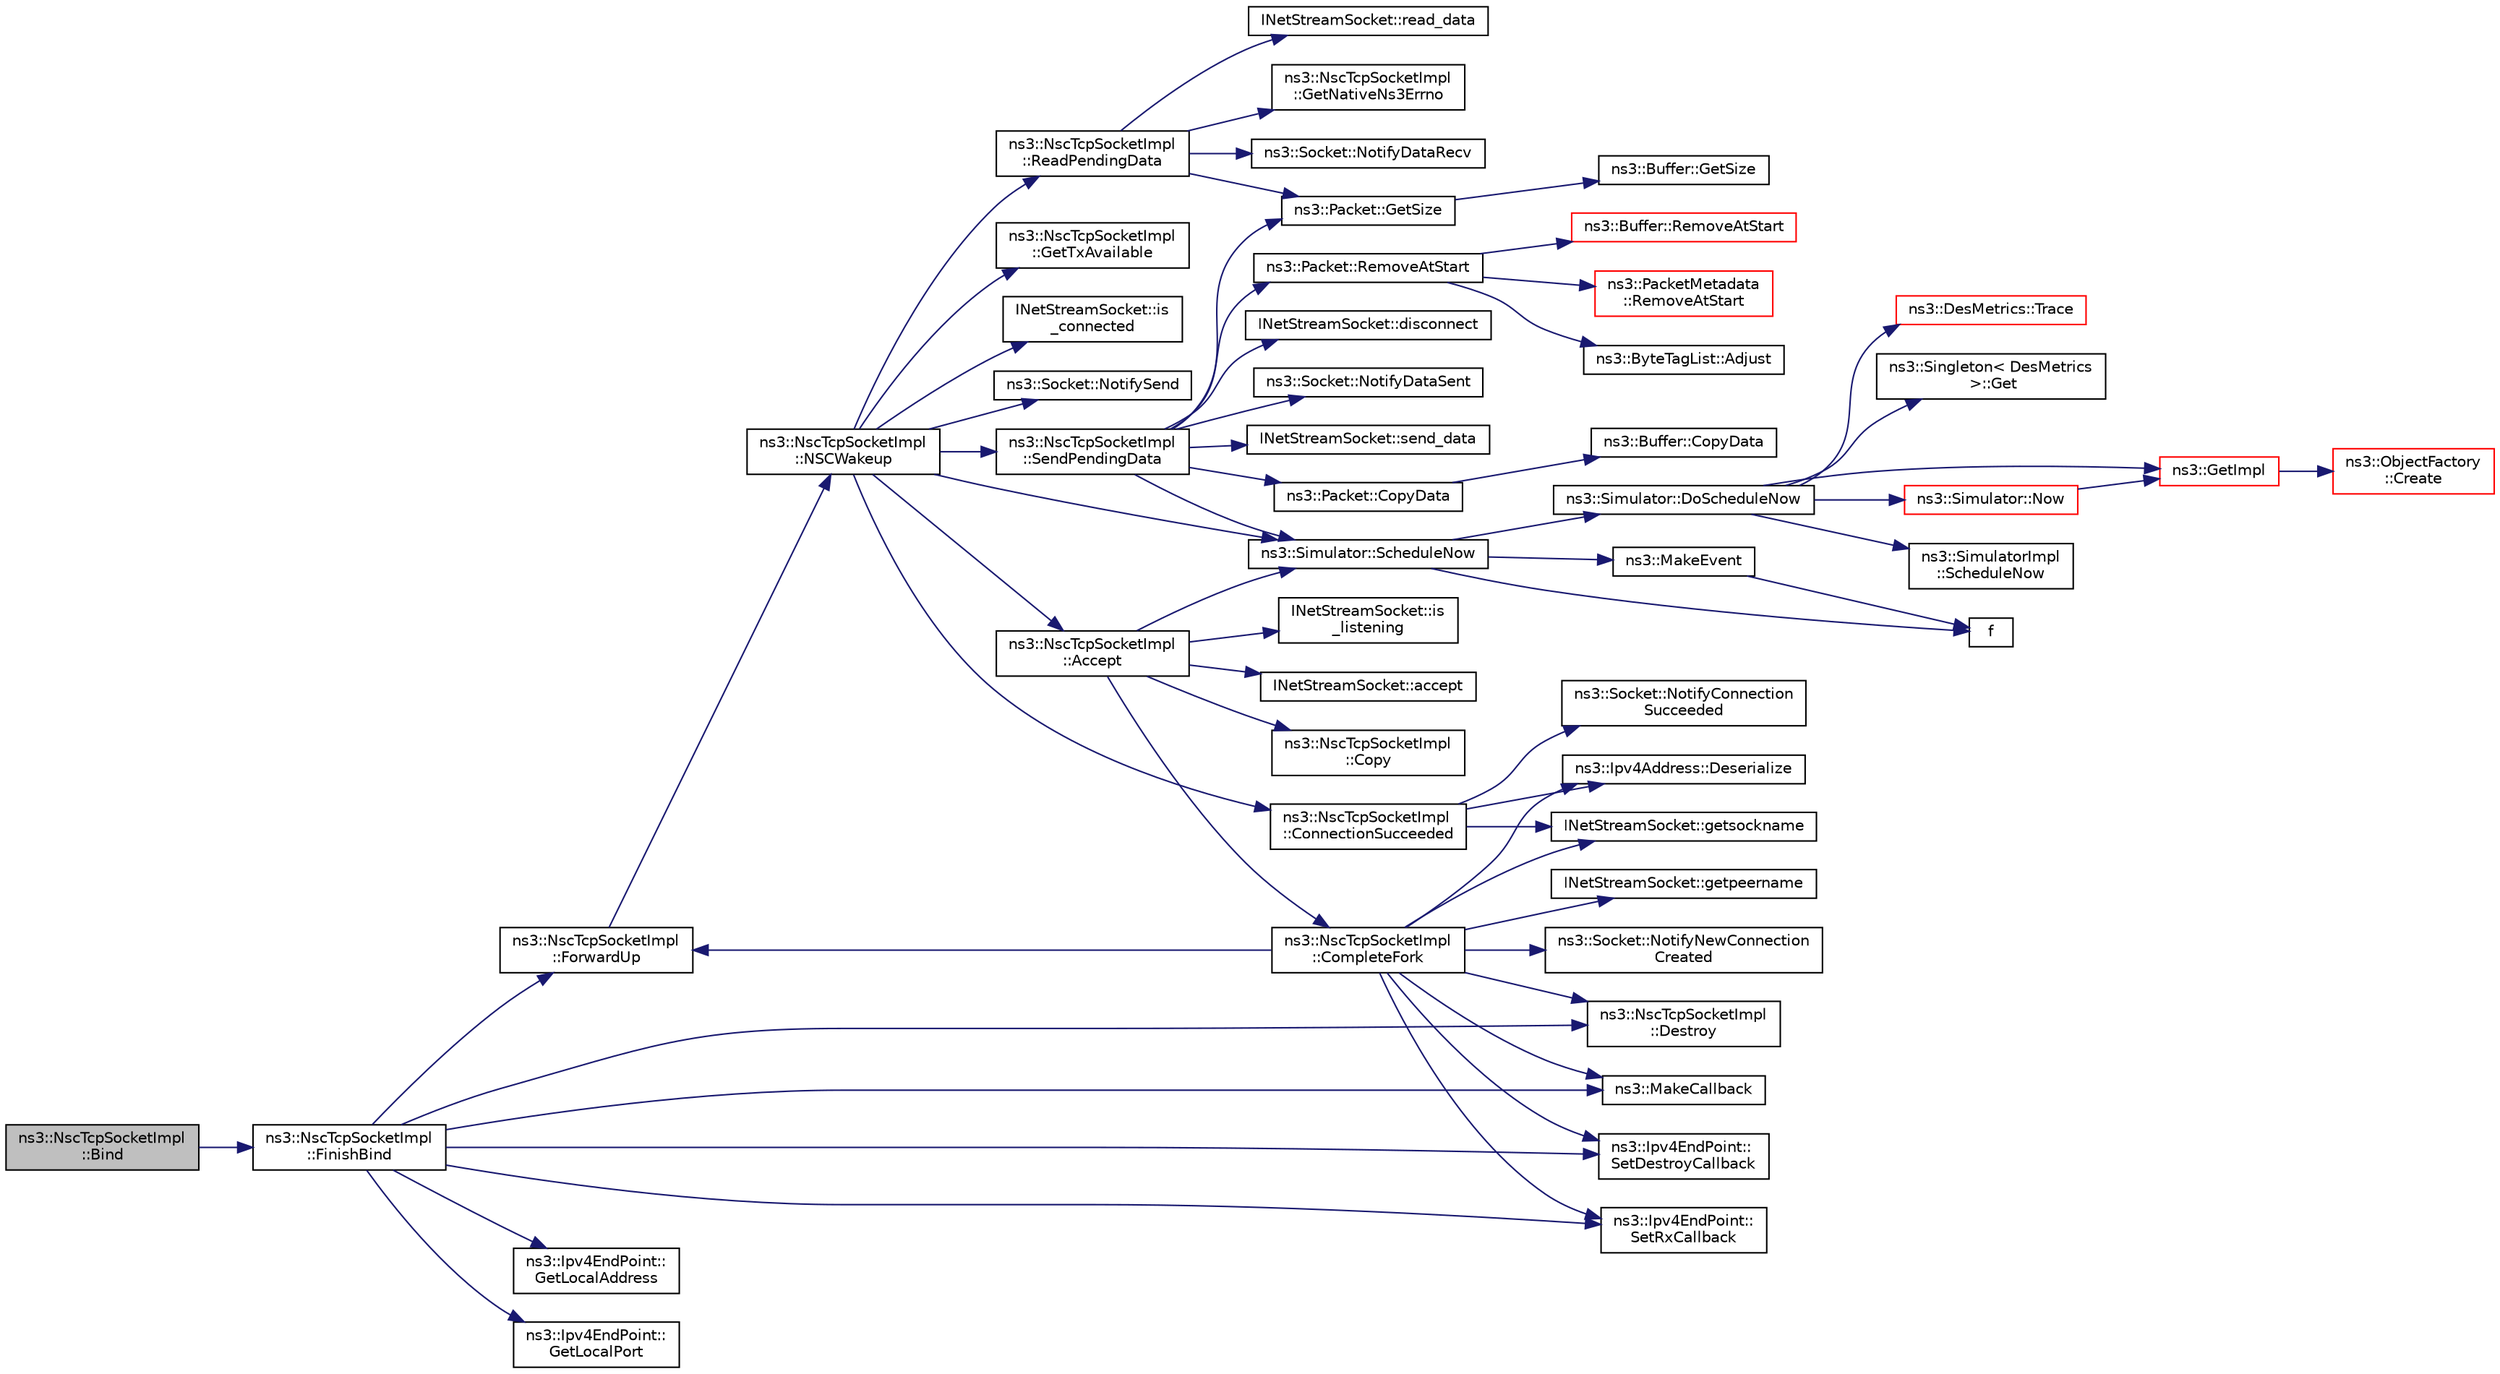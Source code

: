 digraph "ns3::NscTcpSocketImpl::Bind"
{
 // LATEX_PDF_SIZE
  edge [fontname="Helvetica",fontsize="10",labelfontname="Helvetica",labelfontsize="10"];
  node [fontname="Helvetica",fontsize="10",shape=record];
  rankdir="LR";
  Node1 [label="ns3::NscTcpSocketImpl\l::Bind",height=0.2,width=0.4,color="black", fillcolor="grey75", style="filled", fontcolor="black",tooltip="Allocate a local IPv4 endpoint for this socket."];
  Node1 -> Node2 [color="midnightblue",fontsize="10",style="solid",fontname="Helvetica"];
  Node2 [label="ns3::NscTcpSocketImpl\l::FinishBind",height=0.2,width=0.4,color="black", fillcolor="white", style="filled",URL="$classns3_1_1_nsc_tcp_socket_impl.html#af1e9f25dc27096602fff1b0f6924d9f7",tooltip="Finish the binding process."];
  Node2 -> Node3 [color="midnightblue",fontsize="10",style="solid",fontname="Helvetica"];
  Node3 [label="ns3::NscTcpSocketImpl\l::Destroy",height=0.2,width=0.4,color="black", fillcolor="white", style="filled",URL="$classns3_1_1_nsc_tcp_socket_impl.html#a36f5dcb0dce0300d367db5f0237f06b5",tooltip="Kill this socket by zeroing its attributes (IPv4)"];
  Node2 -> Node4 [color="midnightblue",fontsize="10",style="solid",fontname="Helvetica"];
  Node4 [label="ns3::NscTcpSocketImpl\l::ForwardUp",height=0.2,width=0.4,color="black", fillcolor="white", style="filled",URL="$classns3_1_1_nsc_tcp_socket_impl.html#a39838d4cdb10b8ff73d7afdbcdc96b8b",tooltip="Called by the L3 protocol when it received a packet to pass on to TCP."];
  Node4 -> Node5 [color="midnightblue",fontsize="10",style="solid",fontname="Helvetica"];
  Node5 [label="ns3::NscTcpSocketImpl\l::NSCWakeup",height=0.2,width=0.4,color="black", fillcolor="white", style="filled",URL="$classns3_1_1_nsc_tcp_socket_impl.html#aa5ec88a8104a8bae88dcb38cf32d5979",tooltip="Called by NscTcpSocketImpl::ForwardUp()"];
  Node5 -> Node6 [color="midnightblue",fontsize="10",style="solid",fontname="Helvetica"];
  Node6 [label="ns3::NscTcpSocketImpl\l::Accept",height=0.2,width=0.4,color="black", fillcolor="white", style="filled",URL="$classns3_1_1_nsc_tcp_socket_impl.html#a95aacc7321726467d1b0daaf6bbdd986",tooltip="Accept an incoming connection."];
  Node6 -> Node7 [color="midnightblue",fontsize="10",style="solid",fontname="Helvetica"];
  Node7 [label="INetStreamSocket::accept",height=0.2,width=0.4,color="black", fillcolor="white", style="filled",URL="$struct_i_net_stream_socket.html#af2bd0b33de3a8a30f539eda297786188",tooltip="Accept an incoming connection."];
  Node6 -> Node8 [color="midnightblue",fontsize="10",style="solid",fontname="Helvetica"];
  Node8 [label="ns3::NscTcpSocketImpl\l::CompleteFork",height=0.2,width=0.4,color="black", fillcolor="white", style="filled",URL="$classns3_1_1_nsc_tcp_socket_impl.html#a97c12e4b7625d21acce2bee3abfd87c4",tooltip="Complete the Fork operations (after a connection has been accepted)"];
  Node8 -> Node9 [color="midnightblue",fontsize="10",style="solid",fontname="Helvetica"];
  Node9 [label="ns3::Ipv4Address::Deserialize",height=0.2,width=0.4,color="black", fillcolor="white", style="filled",URL="$classns3_1_1_ipv4_address.html#ac6e205258d95465ce51c148e51590760",tooltip=" "];
  Node8 -> Node3 [color="midnightblue",fontsize="10",style="solid",fontname="Helvetica"];
  Node8 -> Node4 [color="midnightblue",fontsize="10",style="solid",fontname="Helvetica"];
  Node8 -> Node10 [color="midnightblue",fontsize="10",style="solid",fontname="Helvetica"];
  Node10 [label="INetStreamSocket::getpeername",height=0.2,width=0.4,color="black", fillcolor="white", style="filled",URL="$struct_i_net_stream_socket.html#aa24057febafbd91c96504e108ae7fabf",tooltip="Get the peer name."];
  Node8 -> Node11 [color="midnightblue",fontsize="10",style="solid",fontname="Helvetica"];
  Node11 [label="INetStreamSocket::getsockname",height=0.2,width=0.4,color="black", fillcolor="white", style="filled",URL="$struct_i_net_stream_socket.html#a3f72a54af5a17e8110e1e26b4d99f7a7",tooltip="Get the socket local name."];
  Node8 -> Node12 [color="midnightblue",fontsize="10",style="solid",fontname="Helvetica"];
  Node12 [label="ns3::MakeCallback",height=0.2,width=0.4,color="black", fillcolor="white", style="filled",URL="$namespacens3.html#af1dde3c04374147fca0cfe3b0766d664",tooltip="Build Callbacks for class method members which take varying numbers of arguments and potentially retu..."];
  Node8 -> Node13 [color="midnightblue",fontsize="10",style="solid",fontname="Helvetica"];
  Node13 [label="ns3::Socket::NotifyNewConnection\lCreated",height=0.2,width=0.4,color="black", fillcolor="white", style="filled",URL="$classns3_1_1_socket.html#a38c6f13f6c475afa2eadc1cf1a54a0e7",tooltip="Notify through the callback (if set) that a new connection has been created."];
  Node8 -> Node14 [color="midnightblue",fontsize="10",style="solid",fontname="Helvetica"];
  Node14 [label="ns3::Ipv4EndPoint::\lSetDestroyCallback",height=0.2,width=0.4,color="black", fillcolor="white", style="filled",URL="$classns3_1_1_ipv4_end_point.html#a19ec16d98c501d3684e6549d7296ea0a",tooltip="Set the default destroy callback."];
  Node8 -> Node15 [color="midnightblue",fontsize="10",style="solid",fontname="Helvetica"];
  Node15 [label="ns3::Ipv4EndPoint::\lSetRxCallback",height=0.2,width=0.4,color="black", fillcolor="white", style="filled",URL="$classns3_1_1_ipv4_end_point.html#abf5a10aadc249f2ce275cad9bb26322d",tooltip="Set the reception callback."];
  Node6 -> Node16 [color="midnightblue",fontsize="10",style="solid",fontname="Helvetica"];
  Node16 [label="ns3::NscTcpSocketImpl\l::Copy",height=0.2,width=0.4,color="black", fillcolor="white", style="filled",URL="$classns3_1_1_nsc_tcp_socket_impl.html#a4a6a5f3eef17264ef8529a46a8be72aa",tooltip="Copy self."];
  Node6 -> Node17 [color="midnightblue",fontsize="10",style="solid",fontname="Helvetica"];
  Node17 [label="INetStreamSocket::is\l_listening",height=0.2,width=0.4,color="black", fillcolor="white", style="filled",URL="$struct_i_net_stream_socket.html#a26fa9760ab071598a8b1b4da9e852b09",tooltip="Check the listening state."];
  Node6 -> Node18 [color="midnightblue",fontsize="10",style="solid",fontname="Helvetica"];
  Node18 [label="ns3::Simulator::ScheduleNow",height=0.2,width=0.4,color="black", fillcolor="white", style="filled",URL="$classns3_1_1_simulator.html#ab8a8b58feaa12f531175df5fd355c362",tooltip="Schedule an event to expire Now."];
  Node18 -> Node19 [color="midnightblue",fontsize="10",style="solid",fontname="Helvetica"];
  Node19 [label="ns3::Simulator::DoScheduleNow",height=0.2,width=0.4,color="black", fillcolor="white", style="filled",URL="$classns3_1_1_simulator.html#a9377ee62d67f7923318c4313a3b285f8",tooltip="Implementation of the various ScheduleNow methods."];
  Node19 -> Node20 [color="midnightblue",fontsize="10",style="solid",fontname="Helvetica"];
  Node20 [label="ns3::Singleton\< DesMetrics\l \>::Get",height=0.2,width=0.4,color="black", fillcolor="white", style="filled",URL="$classns3_1_1_singleton.html#a80a2cd3c25a27ea72add7a9f7a141ffa",tooltip="Get a pointer to the singleton instance."];
  Node19 -> Node21 [color="midnightblue",fontsize="10",style="solid",fontname="Helvetica"];
  Node21 [label="ns3::GetImpl",height=0.2,width=0.4,color="red", fillcolor="white", style="filled",URL="$group__simulator.html#ga42eb4eddad41528d4d99794a3dae3fd0",tooltip="Get the SimulatorImpl singleton."];
  Node21 -> Node22 [color="midnightblue",fontsize="10",style="solid",fontname="Helvetica"];
  Node22 [label="ns3::ObjectFactory\l::Create",height=0.2,width=0.4,color="red", fillcolor="white", style="filled",URL="$classns3_1_1_object_factory.html#a52eda277f4aaab54266134ba48102ad7",tooltip="Create an Object instance of the configured TypeId."];
  Node19 -> Node57 [color="midnightblue",fontsize="10",style="solid",fontname="Helvetica"];
  Node57 [label="ns3::Simulator::Now",height=0.2,width=0.4,color="red", fillcolor="white", style="filled",URL="$classns3_1_1_simulator.html#ac3178fa975b419f7875e7105be122800",tooltip="Return the current simulation virtual time."];
  Node57 -> Node21 [color="midnightblue",fontsize="10",style="solid",fontname="Helvetica"];
  Node19 -> Node71 [color="midnightblue",fontsize="10",style="solid",fontname="Helvetica"];
  Node71 [label="ns3::SimulatorImpl\l::ScheduleNow",height=0.2,width=0.4,color="black", fillcolor="white", style="filled",URL="$classns3_1_1_simulator_impl.html#a9889e663af5245c5624c35611a9db948",tooltip="Schedule an event to run at the current virtual time."];
  Node19 -> Node72 [color="midnightblue",fontsize="10",style="solid",fontname="Helvetica"];
  Node72 [label="ns3::DesMetrics::Trace",height=0.2,width=0.4,color="red", fillcolor="white", style="filled",URL="$classns3_1_1_des_metrics.html#ab7c6c097412d0398affbc9f8d2643160",tooltip="Trace an event to self at the time it is scheduled."];
  Node18 -> Node79 [color="midnightblue",fontsize="10",style="solid",fontname="Helvetica"];
  Node79 [label="f",height=0.2,width=0.4,color="black", fillcolor="white", style="filled",URL="$80211b_8c.html#ae7ffc1a8f84fa47a0812b2f2b9627132",tooltip=" "];
  Node18 -> Node80 [color="midnightblue",fontsize="10",style="solid",fontname="Helvetica"];
  Node80 [label="ns3::MakeEvent",height=0.2,width=0.4,color="black", fillcolor="white", style="filled",URL="$group__makeeventfnptr.html#ga289a28a2497c18a9bd299e5e2014094b",tooltip="Make an EventImpl from a function pointer taking varying numbers of arguments."];
  Node80 -> Node79 [color="midnightblue",fontsize="10",style="solid",fontname="Helvetica"];
  Node5 -> Node81 [color="midnightblue",fontsize="10",style="solid",fontname="Helvetica"];
  Node81 [label="ns3::NscTcpSocketImpl\l::ConnectionSucceeded",height=0.2,width=0.4,color="black", fillcolor="white", style="filled",URL="$classns3_1_1_nsc_tcp_socket_impl.html#afaf5ba2a200f60f9cc8a31468ad04084",tooltip="Called when a connection is in Established state."];
  Node81 -> Node9 [color="midnightblue",fontsize="10",style="solid",fontname="Helvetica"];
  Node81 -> Node11 [color="midnightblue",fontsize="10",style="solid",fontname="Helvetica"];
  Node81 -> Node82 [color="midnightblue",fontsize="10",style="solid",fontname="Helvetica"];
  Node82 [label="ns3::Socket::NotifyConnection\lSucceeded",height=0.2,width=0.4,color="black", fillcolor="white", style="filled",URL="$classns3_1_1_socket.html#a2f55d195304131b356818bc74134c5a7",tooltip="Notify through the callback (if set) that the connection has been established."];
  Node5 -> Node83 [color="midnightblue",fontsize="10",style="solid",fontname="Helvetica"];
  Node83 [label="ns3::NscTcpSocketImpl\l::GetTxAvailable",height=0.2,width=0.4,color="black", fillcolor="white", style="filled",URL="$classns3_1_1_nsc_tcp_socket_impl.html#a5c95e1b6282dcae544e9b399c7692c91",tooltip="Returns the number of bytes which can be sent in a single call to Send."];
  Node5 -> Node84 [color="midnightblue",fontsize="10",style="solid",fontname="Helvetica"];
  Node84 [label="INetStreamSocket::is\l_connected",height=0.2,width=0.4,color="black", fillcolor="white", style="filled",URL="$struct_i_net_stream_socket.html#ae12c5b0dc6d534b3fe6f185a7dc72265",tooltip="Check the connection state."];
  Node5 -> Node85 [color="midnightblue",fontsize="10",style="solid",fontname="Helvetica"];
  Node85 [label="ns3::Socket::NotifySend",height=0.2,width=0.4,color="black", fillcolor="white", style="filled",URL="$classns3_1_1_socket.html#a34cd5de5b9feeadd6ba8973b954c3d5f",tooltip="Notify through the callback (if set) that some data have been sent."];
  Node5 -> Node86 [color="midnightblue",fontsize="10",style="solid",fontname="Helvetica"];
  Node86 [label="ns3::NscTcpSocketImpl\l::ReadPendingData",height=0.2,width=0.4,color="black", fillcolor="white", style="filled",URL="$classns3_1_1_nsc_tcp_socket_impl.html#abbbd25a777c31f3df78461d299e13886",tooltip="Read all the pending data."];
  Node86 -> Node87 [color="midnightblue",fontsize="10",style="solid",fontname="Helvetica"];
  Node87 [label="ns3::NscTcpSocketImpl\l::GetNativeNs3Errno",height=0.2,width=0.4,color="black", fillcolor="white", style="filled",URL="$classns3_1_1_nsc_tcp_socket_impl.html#a8dc78fe0259d1b255d40075a4dab0ec5",tooltip="Translate between a NSC error and a ns-3 error code."];
  Node86 -> Node88 [color="midnightblue",fontsize="10",style="solid",fontname="Helvetica"];
  Node88 [label="ns3::Packet::GetSize",height=0.2,width=0.4,color="black", fillcolor="white", style="filled",URL="$classns3_1_1_packet.html#afff7cb1ff518ee6dc0d424e10a5ad6ec",tooltip="Returns the the size in bytes of the packet (including the zero-filled initial payload)."];
  Node88 -> Node89 [color="midnightblue",fontsize="10",style="solid",fontname="Helvetica"];
  Node89 [label="ns3::Buffer::GetSize",height=0.2,width=0.4,color="black", fillcolor="white", style="filled",URL="$classns3_1_1_buffer.html#a60c9172d2b102f8856c81b2126c8b209",tooltip=" "];
  Node86 -> Node90 [color="midnightblue",fontsize="10",style="solid",fontname="Helvetica"];
  Node90 [label="ns3::Socket::NotifyDataRecv",height=0.2,width=0.4,color="black", fillcolor="white", style="filled",URL="$classns3_1_1_socket.html#a91fa3046bbd0a7644381f1d2481bdfef",tooltip="Notify through the callback (if set) that some data have been received."];
  Node86 -> Node91 [color="midnightblue",fontsize="10",style="solid",fontname="Helvetica"];
  Node91 [label="INetStreamSocket::read_data",height=0.2,width=0.4,color="black", fillcolor="white", style="filled",URL="$struct_i_net_stream_socket.html#af040d53ef58b3b690e8930b7f71ec845",tooltip="Read some data."];
  Node5 -> Node18 [color="midnightblue",fontsize="10",style="solid",fontname="Helvetica"];
  Node5 -> Node92 [color="midnightblue",fontsize="10",style="solid",fontname="Helvetica"];
  Node92 [label="ns3::NscTcpSocketImpl\l::SendPendingData",height=0.2,width=0.4,color="black", fillcolor="white", style="filled",URL="$classns3_1_1_nsc_tcp_socket_impl.html#a3c1fd801a0fcfdb7ff7ec9e8ffaacae1",tooltip="Send all the pending data."];
  Node92 -> Node93 [color="midnightblue",fontsize="10",style="solid",fontname="Helvetica"];
  Node93 [label="ns3::Packet::CopyData",height=0.2,width=0.4,color="black", fillcolor="white", style="filled",URL="$classns3_1_1_packet.html#a5bafd70ccf970b10524e2d61afd39dc1",tooltip="Copy the packet contents to a byte buffer."];
  Node93 -> Node94 [color="midnightblue",fontsize="10",style="solid",fontname="Helvetica"];
  Node94 [label="ns3::Buffer::CopyData",height=0.2,width=0.4,color="black", fillcolor="white", style="filled",URL="$classns3_1_1_buffer.html#a767c8ec06a1307b569b9a5996dcacf91",tooltip="Copy the specified amount of data from the buffer to the given output stream."];
  Node92 -> Node95 [color="midnightblue",fontsize="10",style="solid",fontname="Helvetica"];
  Node95 [label="INetStreamSocket::disconnect",height=0.2,width=0.4,color="black", fillcolor="white", style="filled",URL="$struct_i_net_stream_socket.html#a902ff1a4caaab6e819e4bfae667a2108",tooltip="Disconnect from a remote peer."];
  Node92 -> Node88 [color="midnightblue",fontsize="10",style="solid",fontname="Helvetica"];
  Node92 -> Node96 [color="midnightblue",fontsize="10",style="solid",fontname="Helvetica"];
  Node96 [label="ns3::Socket::NotifyDataSent",height=0.2,width=0.4,color="black", fillcolor="white", style="filled",URL="$classns3_1_1_socket.html#ae478fc503f7041a1da5e9db361f1ae20",tooltip="Notify through the callback (if set) that some data have been sent."];
  Node92 -> Node97 [color="midnightblue",fontsize="10",style="solid",fontname="Helvetica"];
  Node97 [label="ns3::Packet::RemoveAtStart",height=0.2,width=0.4,color="black", fillcolor="white", style="filled",URL="$classns3_1_1_packet.html#a78aa207e7921dd2f9f7e0d0b7a1c730a",tooltip="Remove size bytes from the start of the current packet."];
  Node97 -> Node98 [color="midnightblue",fontsize="10",style="solid",fontname="Helvetica"];
  Node98 [label="ns3::ByteTagList::Adjust",height=0.2,width=0.4,color="black", fillcolor="white", style="filled",URL="$classns3_1_1_byte_tag_list.html#a1fec06d7e6daaf8039cf2a148e4090f2",tooltip="Adjust the offsets stored internally by the adjustment delta."];
  Node97 -> Node99 [color="midnightblue",fontsize="10",style="solid",fontname="Helvetica"];
  Node99 [label="ns3::Buffer::RemoveAtStart",height=0.2,width=0.4,color="red", fillcolor="white", style="filled",URL="$classns3_1_1_buffer.html#adeecbb3e8f518aec6fee0437578ade4b",tooltip=" "];
  Node97 -> Node104 [color="midnightblue",fontsize="10",style="solid",fontname="Helvetica"];
  Node104 [label="ns3::PacketMetadata\l::RemoveAtStart",height=0.2,width=0.4,color="red", fillcolor="white", style="filled",URL="$classns3_1_1_packet_metadata.html#a9a0300e7ae709f269d59b6733e590d56",tooltip="Remove a chunk of metadata at the metadata start."];
  Node92 -> Node18 [color="midnightblue",fontsize="10",style="solid",fontname="Helvetica"];
  Node92 -> Node122 [color="midnightblue",fontsize="10",style="solid",fontname="Helvetica"];
  Node122 [label="INetStreamSocket::send_data",height=0.2,width=0.4,color="black", fillcolor="white", style="filled",URL="$struct_i_net_stream_socket.html#a112d5229b9dedebe7099fd4458ab28e4",tooltip="Send some data."];
  Node2 -> Node123 [color="midnightblue",fontsize="10",style="solid",fontname="Helvetica"];
  Node123 [label="ns3::Ipv4EndPoint::\lGetLocalAddress",height=0.2,width=0.4,color="black", fillcolor="white", style="filled",URL="$classns3_1_1_ipv4_end_point.html#ae08283e26ace5880c3172ea5d803b6f8",tooltip="Get the local address."];
  Node2 -> Node124 [color="midnightblue",fontsize="10",style="solid",fontname="Helvetica"];
  Node124 [label="ns3::Ipv4EndPoint::\lGetLocalPort",height=0.2,width=0.4,color="black", fillcolor="white", style="filled",URL="$classns3_1_1_ipv4_end_point.html#aab137f64770abf94f0b8a81217a0b106",tooltip="Get the local port."];
  Node2 -> Node12 [color="midnightblue",fontsize="10",style="solid",fontname="Helvetica"];
  Node2 -> Node14 [color="midnightblue",fontsize="10",style="solid",fontname="Helvetica"];
  Node2 -> Node15 [color="midnightblue",fontsize="10",style="solid",fontname="Helvetica"];
}
